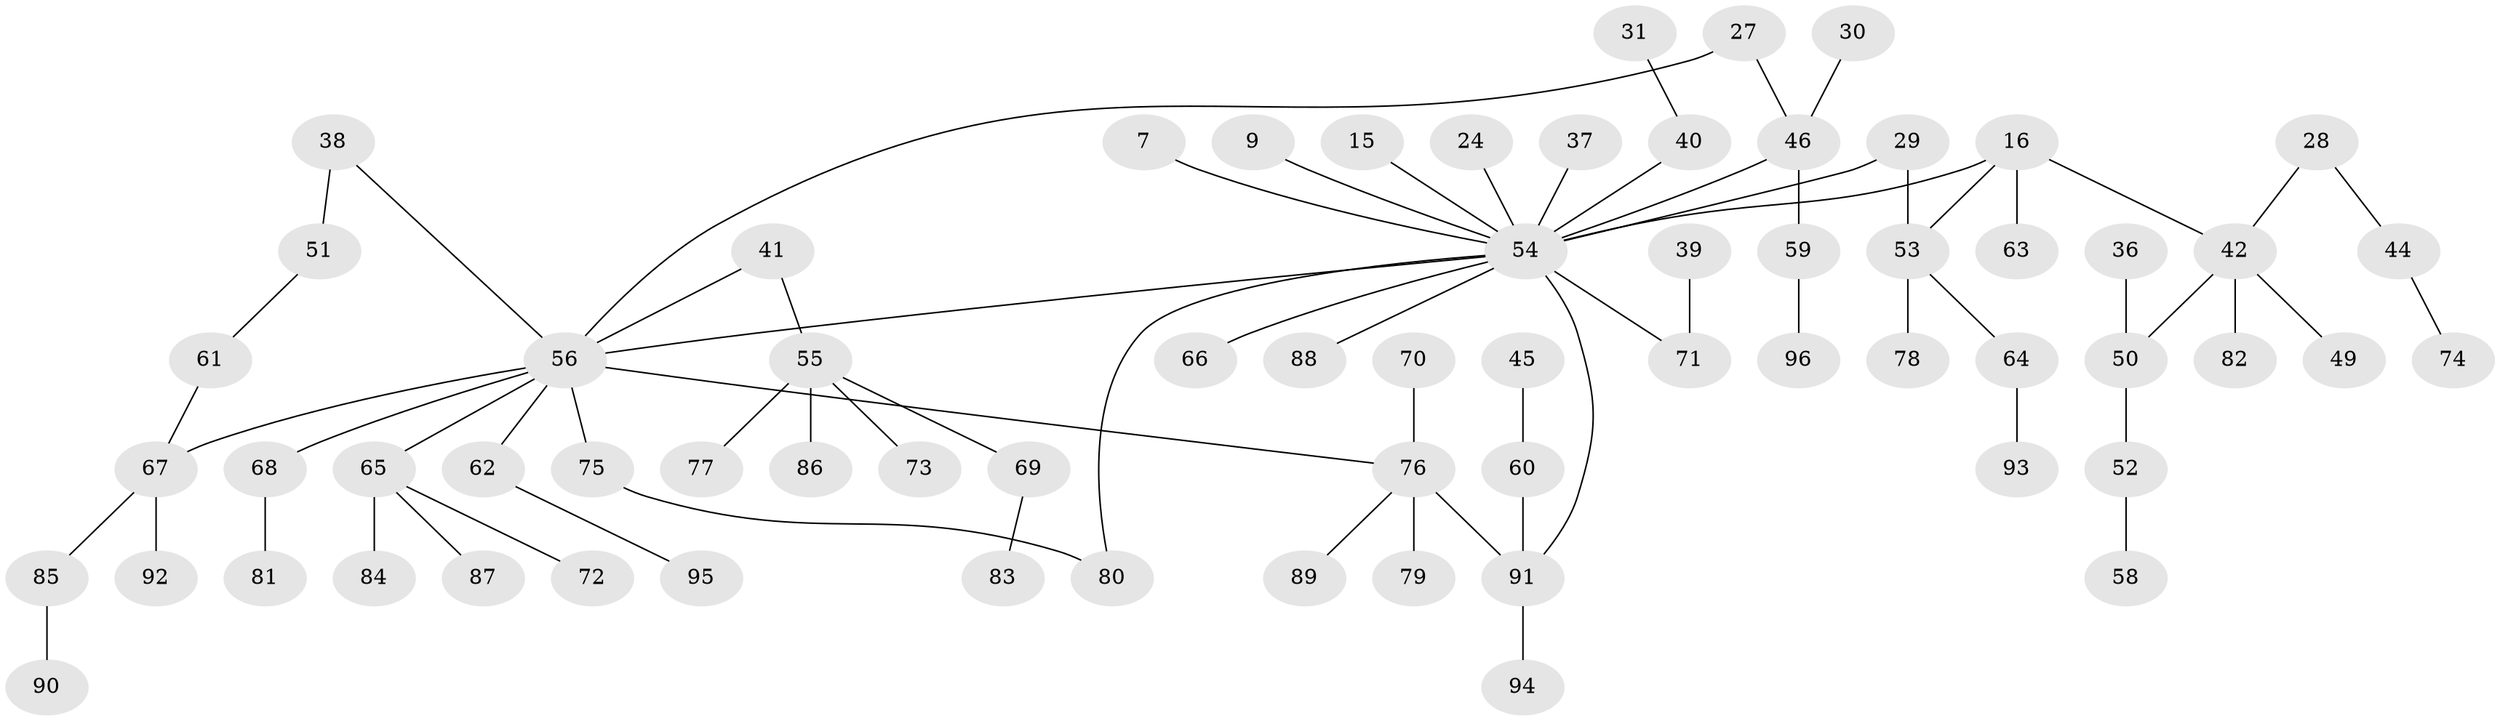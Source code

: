 // original degree distribution, {9: 0.010416666666666666, 6: 0.010416666666666666, 4: 0.11458333333333333, 3: 0.125, 1: 0.40625, 5: 0.020833333333333332, 2: 0.3125}
// Generated by graph-tools (version 1.1) at 2025/45/03/04/25 21:45:03]
// undirected, 67 vertices, 71 edges
graph export_dot {
graph [start="1"]
  node [color=gray90,style=filled];
  7;
  9;
  15;
  16;
  24;
  27;
  28;
  29;
  30;
  31;
  36;
  37;
  38;
  39;
  40 [super="+26"];
  41;
  42 [super="+23"];
  44;
  45;
  46 [super="+11"];
  49;
  50 [super="+33"];
  51;
  52;
  53;
  54 [super="+25+5"];
  55;
  56 [super="+20+14+17"];
  58;
  59;
  60 [super="+18"];
  61;
  62;
  63;
  64;
  65 [super="+35"];
  66;
  67;
  68;
  69;
  70;
  71 [super="+34"];
  72;
  73;
  74;
  75;
  76 [super="+43+48"];
  77;
  78;
  79;
  80;
  81;
  82;
  83;
  84;
  85;
  86;
  87;
  88;
  89;
  90;
  91 [super="+57"];
  92;
  93;
  94;
  95;
  96;
  7 -- 54;
  9 -- 54;
  15 -- 54;
  16 -- 53;
  16 -- 63;
  16 -- 54;
  16 -- 42;
  24 -- 54;
  27 -- 46;
  27 -- 56;
  28 -- 44;
  28 -- 42;
  29 -- 53;
  29 -- 54;
  30 -- 46;
  31 -- 40;
  36 -- 50;
  37 -- 54;
  38 -- 51;
  38 -- 56;
  39 -- 71;
  40 -- 54;
  41 -- 55;
  41 -- 56;
  42 -- 49;
  42 -- 50;
  42 -- 82;
  44 -- 74;
  45 -- 60;
  46 -- 54;
  46 -- 59;
  50 -- 52;
  51 -- 61;
  52 -- 58;
  53 -- 64;
  53 -- 78;
  54 -- 80;
  54 -- 91 [weight=2];
  54 -- 88;
  54 -- 66;
  54 -- 56;
  54 -- 71;
  55 -- 69;
  55 -- 73;
  55 -- 77;
  55 -- 86;
  56 -- 68;
  56 -- 75;
  56 -- 76;
  56 -- 62;
  56 -- 65;
  56 -- 67;
  59 -- 96;
  60 -- 91;
  61 -- 67;
  62 -- 95;
  64 -- 93;
  65 -- 72;
  65 -- 84;
  65 -- 87;
  67 -- 85;
  67 -- 92;
  68 -- 81;
  69 -- 83;
  70 -- 76;
  75 -- 80;
  76 -- 91 [weight=2];
  76 -- 89;
  76 -- 79;
  85 -- 90;
  91 -- 94;
}
